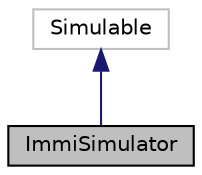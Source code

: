 digraph "ImmiSimulator"
{
 // LATEX_PDF_SIZE
  edge [fontname="Helvetica",fontsize="10",labelfontname="Helvetica",labelfontsize="10"];
  node [fontname="Helvetica",fontsize="10",shape=record];
  Node1 [label="ImmiSimulator",height=0.2,width=0.4,color="black", fillcolor="grey75", style="filled", fontcolor="black",tooltip="This is a Java program that simulates an immigration cellular automaton."];
  Node2 -> Node1 [dir="back",color="midnightblue",fontsize="10",style="solid",fontname="Helvetica"];
  Node2 [label="Simulable",height=0.2,width=0.4,color="grey75", fillcolor="white", style="filled",tooltip=" "];
}
